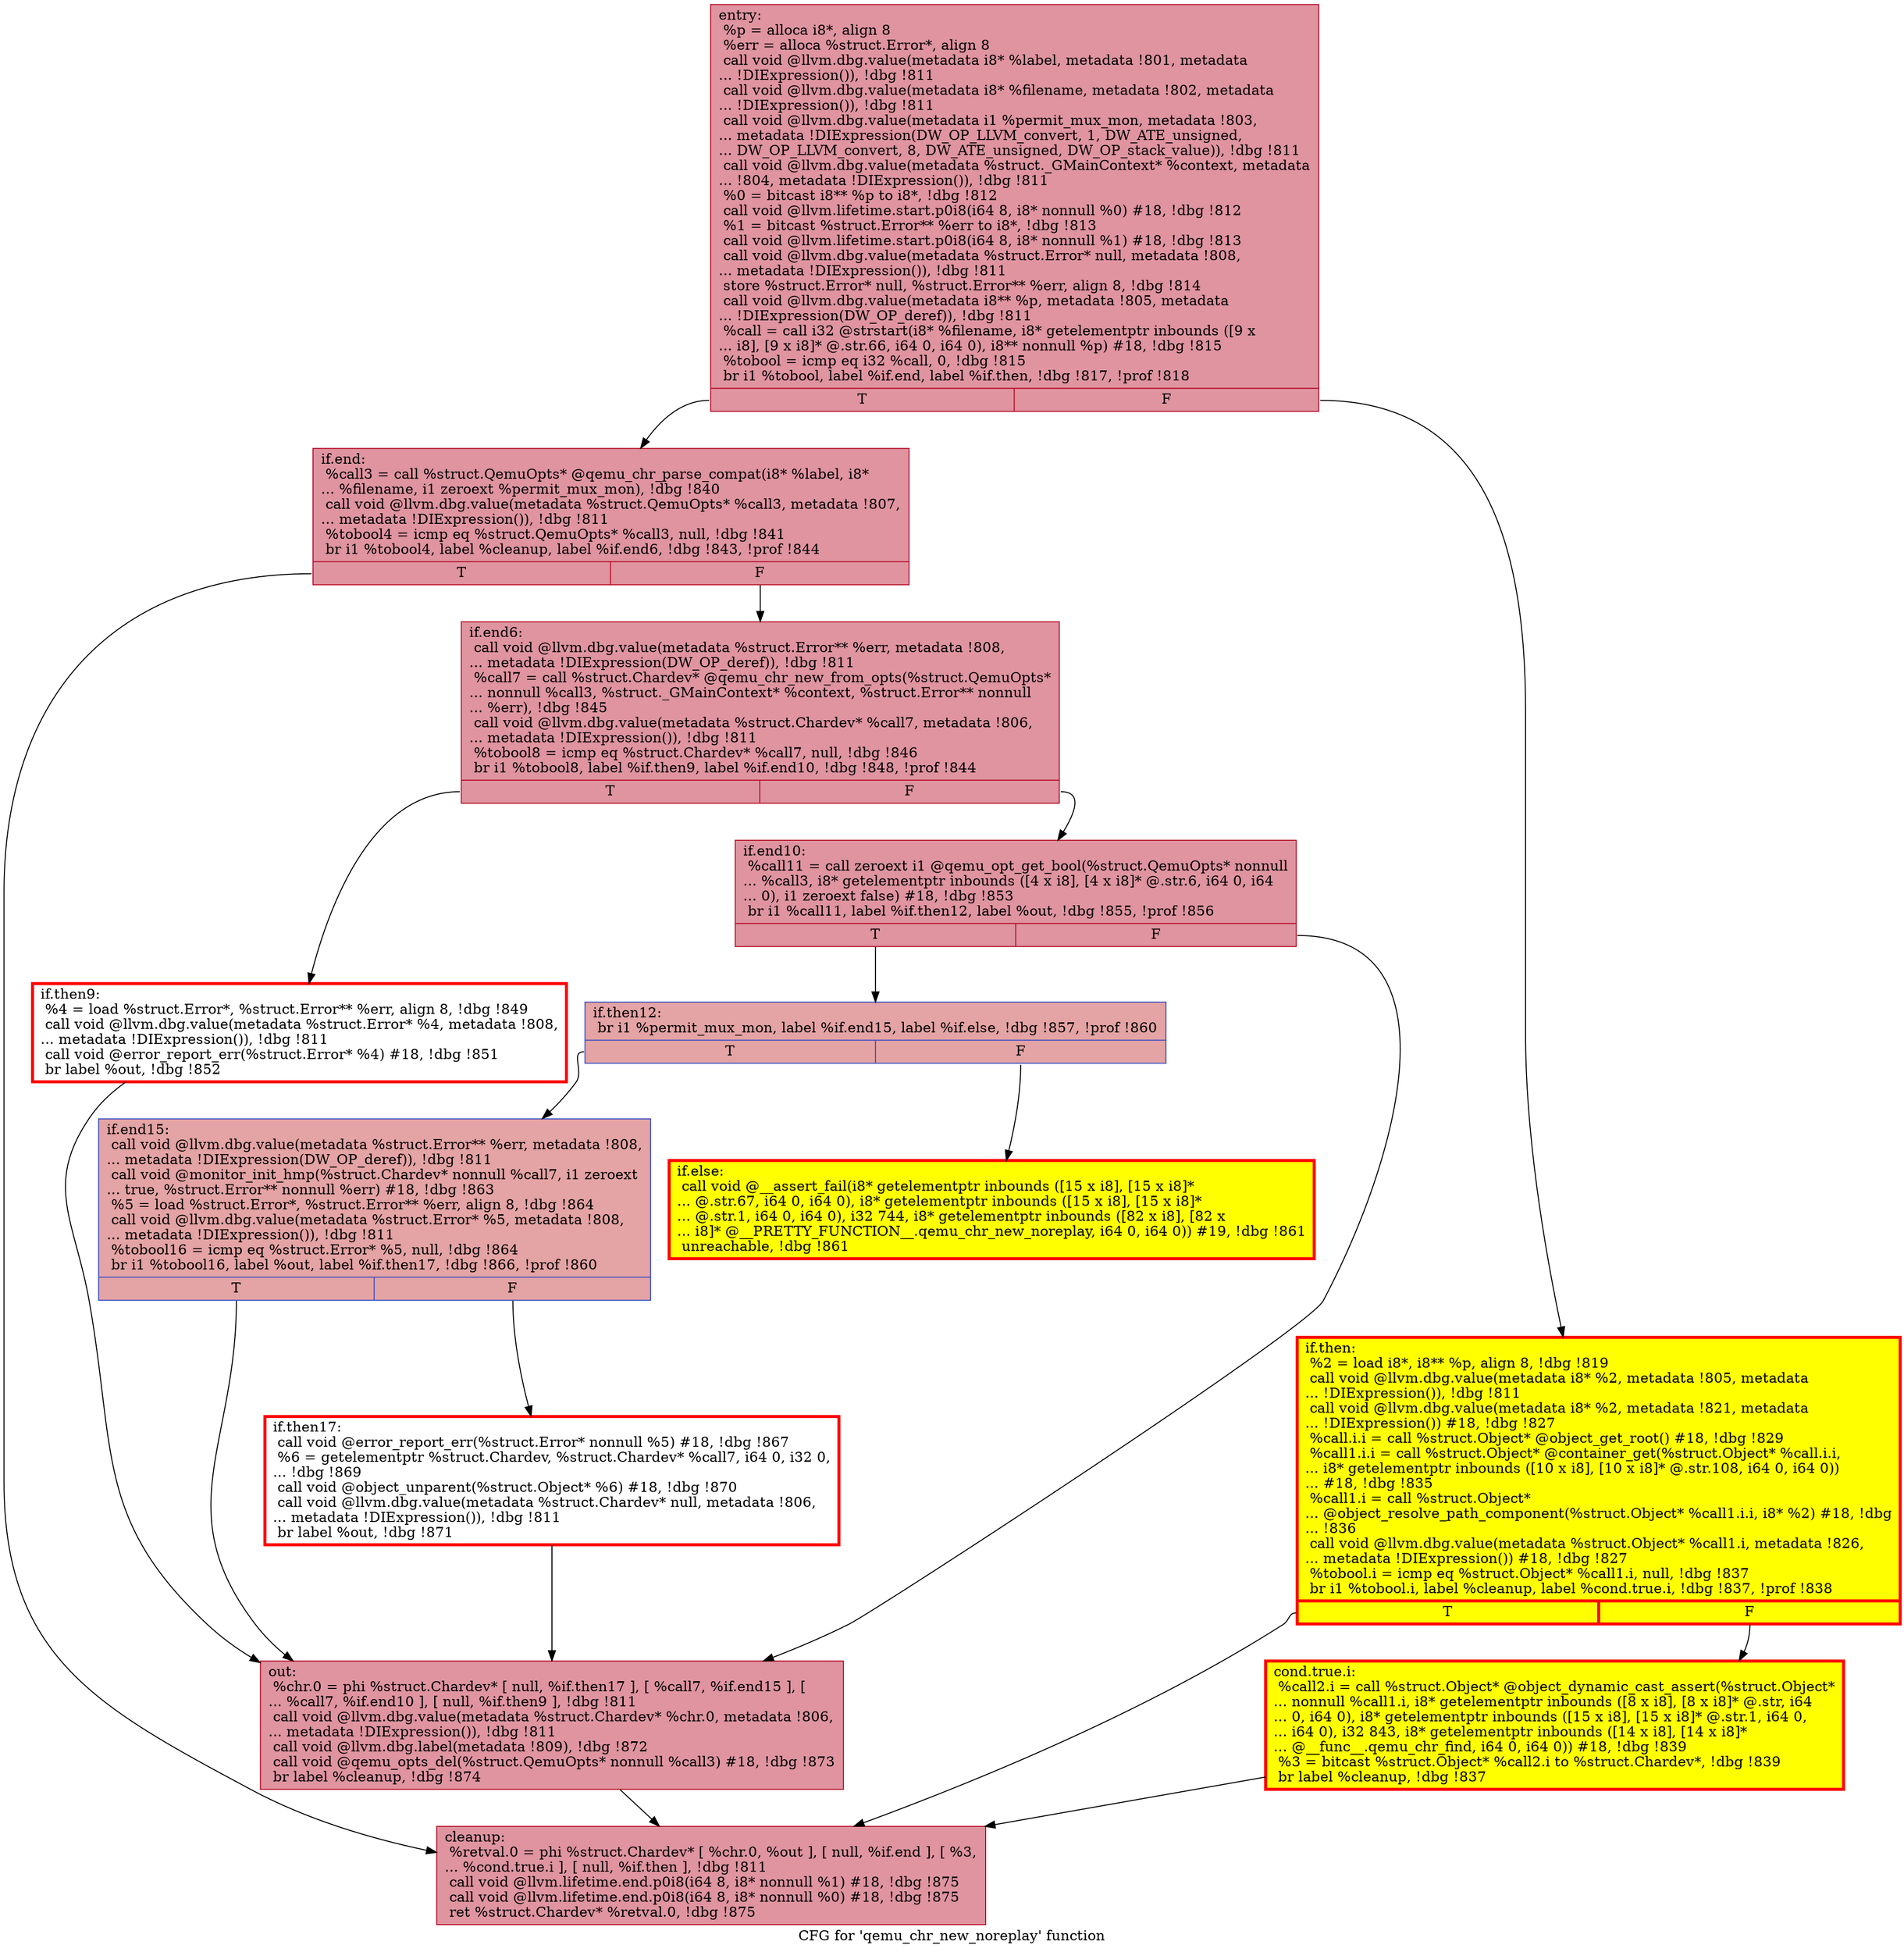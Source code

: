 digraph "CFG for 'qemu_chr_new_noreplay' function" {
	label="CFG for 'qemu_chr_new_noreplay' function";

	Node0x55fa00d55f20 [shape=record,color="#b70d28ff", style=filled, fillcolor="#b70d2870",label="{entry:\l  %p = alloca i8*, align 8\l  %err = alloca %struct.Error*, align 8\l  call void @llvm.dbg.value(metadata i8* %label, metadata !801, metadata\l... !DIExpression()), !dbg !811\l  call void @llvm.dbg.value(metadata i8* %filename, metadata !802, metadata\l... !DIExpression()), !dbg !811\l  call void @llvm.dbg.value(metadata i1 %permit_mux_mon, metadata !803,\l... metadata !DIExpression(DW_OP_LLVM_convert, 1, DW_ATE_unsigned,\l... DW_OP_LLVM_convert, 8, DW_ATE_unsigned, DW_OP_stack_value)), !dbg !811\l  call void @llvm.dbg.value(metadata %struct._GMainContext* %context, metadata\l... !804, metadata !DIExpression()), !dbg !811\l  %0 = bitcast i8** %p to i8*, !dbg !812\l  call void @llvm.lifetime.start.p0i8(i64 8, i8* nonnull %0) #18, !dbg !812\l  %1 = bitcast %struct.Error** %err to i8*, !dbg !813\l  call void @llvm.lifetime.start.p0i8(i64 8, i8* nonnull %1) #18, !dbg !813\l  call void @llvm.dbg.value(metadata %struct.Error* null, metadata !808,\l... metadata !DIExpression()), !dbg !811\l  store %struct.Error* null, %struct.Error** %err, align 8, !dbg !814\l  call void @llvm.dbg.value(metadata i8** %p, metadata !805, metadata\l... !DIExpression(DW_OP_deref)), !dbg !811\l  %call = call i32 @strstart(i8* %filename, i8* getelementptr inbounds ([9 x\l... i8], [9 x i8]* @.str.66, i64 0, i64 0), i8** nonnull %p) #18, !dbg !815\l  %tobool = icmp eq i32 %call, 0, !dbg !815\l  br i1 %tobool, label %if.end, label %if.then, !dbg !817, !prof !818\l|{<s0>T|<s1>F}}"];
	Node0x55fa00d55f20:s0 -> Node0x55fa00d7e130;
	Node0x55fa00d55f20:s1 -> Node0x55fa00d7e0c0;
	Node0x55fa00d7e0c0 [shape=record,penwidth=3.0, style="filled", color="red", fillcolor="yellow",label="{if.then:                                          \l  %2 = load i8*, i8** %p, align 8, !dbg !819\l  call void @llvm.dbg.value(metadata i8* %2, metadata !805, metadata\l... !DIExpression()), !dbg !811\l  call void @llvm.dbg.value(metadata i8* %2, metadata !821, metadata\l... !DIExpression()) #18, !dbg !827\l  %call.i.i = call %struct.Object* @object_get_root() #18, !dbg !829\l  %call1.i.i = call %struct.Object* @container_get(%struct.Object* %call.i.i,\l... i8* getelementptr inbounds ([10 x i8], [10 x i8]* @.str.108, i64 0, i64 0))\l... #18, !dbg !835\l  %call1.i = call %struct.Object*\l... @object_resolve_path_component(%struct.Object* %call1.i.i, i8* %2) #18, !dbg\l... !836\l  call void @llvm.dbg.value(metadata %struct.Object* %call1.i, metadata !826,\l... metadata !DIExpression()) #18, !dbg !827\l  %tobool.i = icmp eq %struct.Object* %call1.i, null, !dbg !837\l  br i1 %tobool.i, label %cleanup, label %cond.true.i, !dbg !837, !prof !838\l|{<s0>T|<s1>F}}"];
	Node0x55fa00d7e0c0:s0 -> Node0x55fa00d7f1e0;
	Node0x55fa00d7e0c0:s1 -> Node0x55fa00e17870;
	Node0x55fa00e17870 [shape=record,penwidth=3.0, style="filled", color="red", fillcolor="yellow",label="{cond.true.i:                                      \l  %call2.i = call %struct.Object* @object_dynamic_cast_assert(%struct.Object*\l... nonnull %call1.i, i8* getelementptr inbounds ([8 x i8], [8 x i8]* @.str, i64\l... 0, i64 0), i8* getelementptr inbounds ([15 x i8], [15 x i8]* @.str.1, i64 0,\l... i64 0), i32 843, i8* getelementptr inbounds ([14 x i8], [14 x i8]*\l... @__func__.qemu_chr_find, i64 0, i64 0)) #18, !dbg !839\l  %3 = bitcast %struct.Object* %call2.i to %struct.Chardev*, !dbg !839\l  br label %cleanup, !dbg !837\l}"];
	Node0x55fa00e17870 -> Node0x55fa00d7f1e0;
	Node0x55fa00d7e130 [shape=record,color="#b70d28ff", style=filled, fillcolor="#b70d2870",label="{if.end:                                           \l  %call3 = call %struct.QemuOpts* @qemu_chr_parse_compat(i8* %label, i8*\l... %filename, i1 zeroext %permit_mux_mon), !dbg !840\l  call void @llvm.dbg.value(metadata %struct.QemuOpts* %call3, metadata !807,\l... metadata !DIExpression()), !dbg !811\l  %tobool4 = icmp eq %struct.QemuOpts* %call3, null, !dbg !841\l  br i1 %tobool4, label %cleanup, label %if.end6, !dbg !843, !prof !844\l|{<s0>T|<s1>F}}"];
	Node0x55fa00d7e130:s0 -> Node0x55fa00d7f1e0;
	Node0x55fa00d7e130:s1 -> Node0x55fa00d7f8d0;
	Node0x55fa00d7f8d0 [shape=record,color="#b70d28ff", style=filled, fillcolor="#b70d2870",label="{if.end6:                                          \l  call void @llvm.dbg.value(metadata %struct.Error** %err, metadata !808,\l... metadata !DIExpression(DW_OP_deref)), !dbg !811\l  %call7 = call %struct.Chardev* @qemu_chr_new_from_opts(%struct.QemuOpts*\l... nonnull %call3, %struct._GMainContext* %context, %struct.Error** nonnull\l... %err), !dbg !845\l  call void @llvm.dbg.value(metadata %struct.Chardev* %call7, metadata !806,\l... metadata !DIExpression()), !dbg !811\l  %tobool8 = icmp eq %struct.Chardev* %call7, null, !dbg !846\l  br i1 %tobool8, label %if.then9, label %if.end10, !dbg !848, !prof !844\l|{<s0>T|<s1>F}}"];
	Node0x55fa00d7f8d0:s0 -> Node0x55fa00d80190;
	Node0x55fa00d7f8d0:s1 -> Node0x55fa00d80200;
	Node0x55fa00d80190 [shape=record,penwidth=3.0, color="red",label="{if.then9:                                         \l  %4 = load %struct.Error*, %struct.Error** %err, align 8, !dbg !849\l  call void @llvm.dbg.value(metadata %struct.Error* %4, metadata !808,\l... metadata !DIExpression()), !dbg !811\l  call void @error_report_err(%struct.Error* %4) #18, !dbg !851\l  br label %out, !dbg !852\l}"];
	Node0x55fa00d80190 -> Node0x55fa00d80de0;
	Node0x55fa00d80200 [shape=record,color="#b70d28ff", style=filled, fillcolor="#b70d2870",label="{if.end10:                                         \l  %call11 = call zeroext i1 @qemu_opt_get_bool(%struct.QemuOpts* nonnull\l... %call3, i8* getelementptr inbounds ([4 x i8], [4 x i8]* @.str.6, i64 0, i64\l... 0), i1 zeroext false) #18, !dbg !853\l  br i1 %call11, label %if.then12, label %out, !dbg !855, !prof !856\l|{<s0>T|<s1>F}}"];
	Node0x55fa00d80200:s0 -> Node0x55fa00d81000;
	Node0x55fa00d80200:s1 -> Node0x55fa00d80de0;
	Node0x55fa00d81000 [shape=record,color="#3d50c3ff", style=filled, fillcolor="#c32e3170",label="{if.then12:                                        \l  br i1 %permit_mux_mon, label %if.end15, label %if.else, !dbg !857, !prof !860\l|{<s0>T|<s1>F}}"];
	Node0x55fa00d81000:s0 -> Node0x55fa00d81570;
	Node0x55fa00d81000:s1 -> Node0x55fa00d815e0;
	Node0x55fa00d815e0 [shape=record,penwidth=3.0, style="filled", color="red", fillcolor="yellow",label="{if.else:                                          \l  call void @__assert_fail(i8* getelementptr inbounds ([15 x i8], [15 x i8]*\l... @.str.67, i64 0, i64 0), i8* getelementptr inbounds ([15 x i8], [15 x i8]*\l... @.str.1, i64 0, i64 0), i32 744, i8* getelementptr inbounds ([82 x i8], [82 x\l... i8]* @__PRETTY_FUNCTION__.qemu_chr_new_noreplay, i64 0, i64 0)) #19, !dbg !861\l  unreachable, !dbg !861\l}"];
	Node0x55fa00d81570 [shape=record,color="#3d50c3ff", style=filled, fillcolor="#c32e3170",label="{if.end15:                                         \l  call void @llvm.dbg.value(metadata %struct.Error** %err, metadata !808,\l... metadata !DIExpression(DW_OP_deref)), !dbg !811\l  call void @monitor_init_hmp(%struct.Chardev* nonnull %call7, i1 zeroext\l... true, %struct.Error** nonnull %err) #18, !dbg !863\l  %5 = load %struct.Error*, %struct.Error** %err, align 8, !dbg !864\l  call void @llvm.dbg.value(metadata %struct.Error* %5, metadata !808,\l... metadata !DIExpression()), !dbg !811\l  %tobool16 = icmp eq %struct.Error* %5, null, !dbg !864\l  br i1 %tobool16, label %out, label %if.then17, !dbg !866, !prof !860\l|{<s0>T|<s1>F}}"];
	Node0x55fa00d81570:s0 -> Node0x55fa00d80de0;
	Node0x55fa00d81570:s1 -> Node0x55fa00d81e50;
	Node0x55fa00d81e50 [shape=record,penwidth=3.0, color="red",label="{if.then17:                                        \l  call void @error_report_err(%struct.Error* nonnull %5) #18, !dbg !867\l  %6 = getelementptr %struct.Chardev, %struct.Chardev* %call7, i64 0, i32 0,\l... !dbg !869\l  call void @object_unparent(%struct.Object* %6) #18, !dbg !870\l  call void @llvm.dbg.value(metadata %struct.Chardev* null, metadata !806,\l... metadata !DIExpression()), !dbg !811\l  br label %out, !dbg !871\l}"];
	Node0x55fa00d81e50 -> Node0x55fa00d80de0;
	Node0x55fa00d80de0 [shape=record,color="#b70d28ff", style=filled, fillcolor="#b70d2870",label="{out:                                              \l  %chr.0 = phi %struct.Chardev* [ null, %if.then17 ], [ %call7, %if.end15 ], [\l... %call7, %if.end10 ], [ null, %if.then9 ], !dbg !811\l  call void @llvm.dbg.value(metadata %struct.Chardev* %chr.0, metadata !806,\l... metadata !DIExpression()), !dbg !811\l  call void @llvm.dbg.label(metadata !809), !dbg !872\l  call void @qemu_opts_del(%struct.QemuOpts* nonnull %call3) #18, !dbg !873\l  br label %cleanup, !dbg !874\l}"];
	Node0x55fa00d80de0 -> Node0x55fa00d7f1e0;
	Node0x55fa00d7f1e0 [shape=record,color="#b70d28ff", style=filled, fillcolor="#b70d2870",label="{cleanup:                                          \l  %retval.0 = phi %struct.Chardev* [ %chr.0, %out ], [ null, %if.end ], [ %3,\l... %cond.true.i ], [ null, %if.then ], !dbg !811\l  call void @llvm.lifetime.end.p0i8(i64 8, i8* nonnull %1) #18, !dbg !875\l  call void @llvm.lifetime.end.p0i8(i64 8, i8* nonnull %0) #18, !dbg !875\l  ret %struct.Chardev* %retval.0, !dbg !875\l}"];
}
